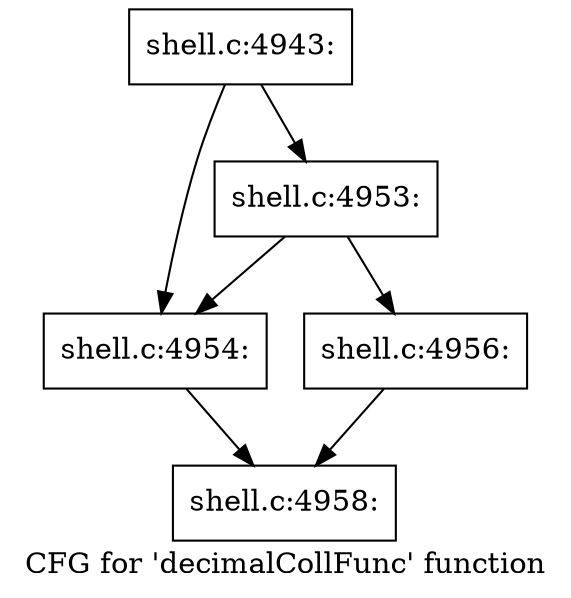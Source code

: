 digraph "CFG for 'decimalCollFunc' function" {
	label="CFG for 'decimalCollFunc' function";

	Node0x5602769bb640 [shape=record,label="{shell.c:4943:}"];
	Node0x5602769bb640 -> Node0x560276818e80;
	Node0x5602769bb640 -> Node0x560276818f70;
	Node0x560276818f70 [shape=record,label="{shell.c:4953:}"];
	Node0x560276818f70 -> Node0x560276818e80;
	Node0x560276818f70 -> Node0x560276818f20;
	Node0x560276818e80 [shape=record,label="{shell.c:4954:}"];
	Node0x560276818e80 -> Node0x560276818ed0;
	Node0x560276818f20 [shape=record,label="{shell.c:4956:}"];
	Node0x560276818f20 -> Node0x560276818ed0;
	Node0x560276818ed0 [shape=record,label="{shell.c:4958:}"];
}
